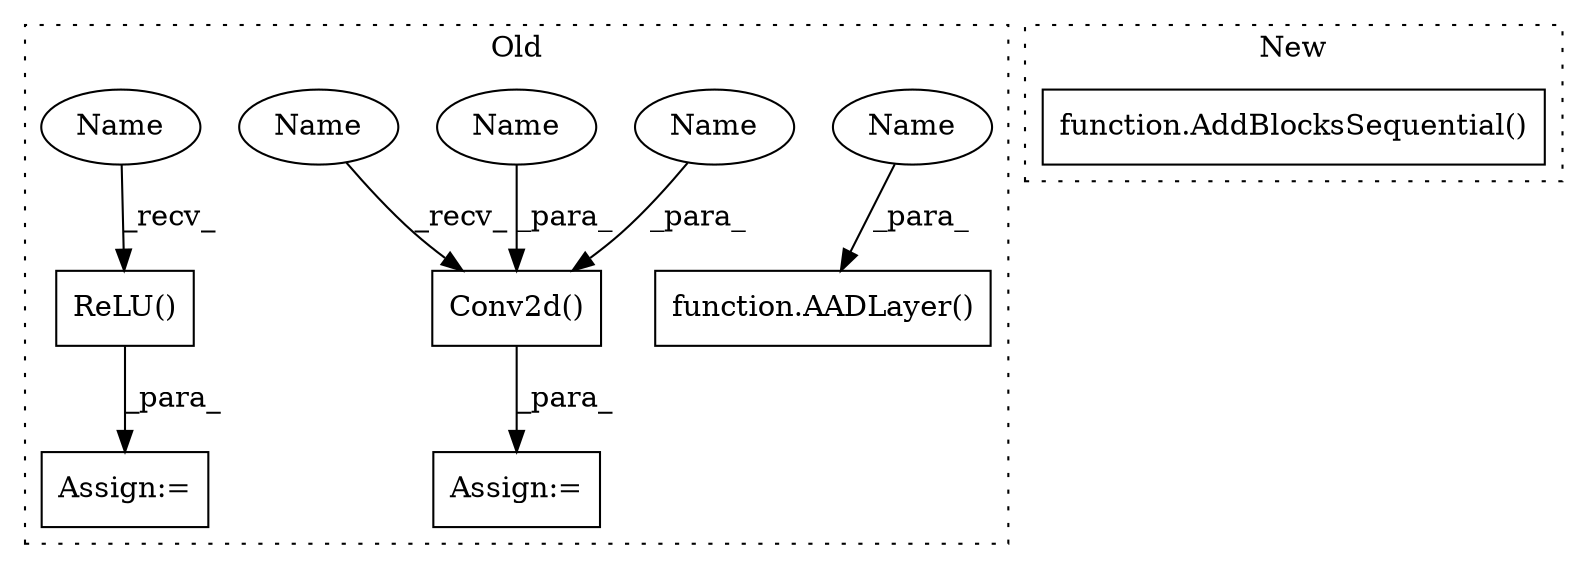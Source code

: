 digraph G {
subgraph cluster0 {
1 [label="ReLU()" a="75" s="2008" l="21" shape="box"];
3 [label="Conv2d()" a="75" s="1519,1537" l="10,49" shape="box"];
4 [label="function.AADLayer()" a="75" s="1470,1496" l="9,1" shape="box"];
5 [label="Assign:=" a="68" s="2005" l="3" shape="box"];
6 [label="Assign:=" a="68" s="1516" l="3" shape="box"];
7 [label="Name" a="87" s="1529" l="3" shape="ellipse"];
8 [label="Name" a="87" s="1479" l="3" shape="ellipse"];
9 [label="Name" a="87" s="1534" l="3" shape="ellipse"];
10 [label="Name" a="87" s="1519" l="2" shape="ellipse"];
11 [label="Name" a="87" s="2008" l="2" shape="ellipse"];
label = "Old";
style="dotted";
}
subgraph cluster1 {
2 [label="function.AddBlocksSequential()" a="75" s="2279,2300" l="20,11" shape="box"];
label = "New";
style="dotted";
}
1 -> 5 [label="_para_"];
3 -> 6 [label="_para_"];
7 -> 3 [label="_para_"];
8 -> 4 [label="_para_"];
9 -> 3 [label="_para_"];
10 -> 3 [label="_recv_"];
11 -> 1 [label="_recv_"];
}